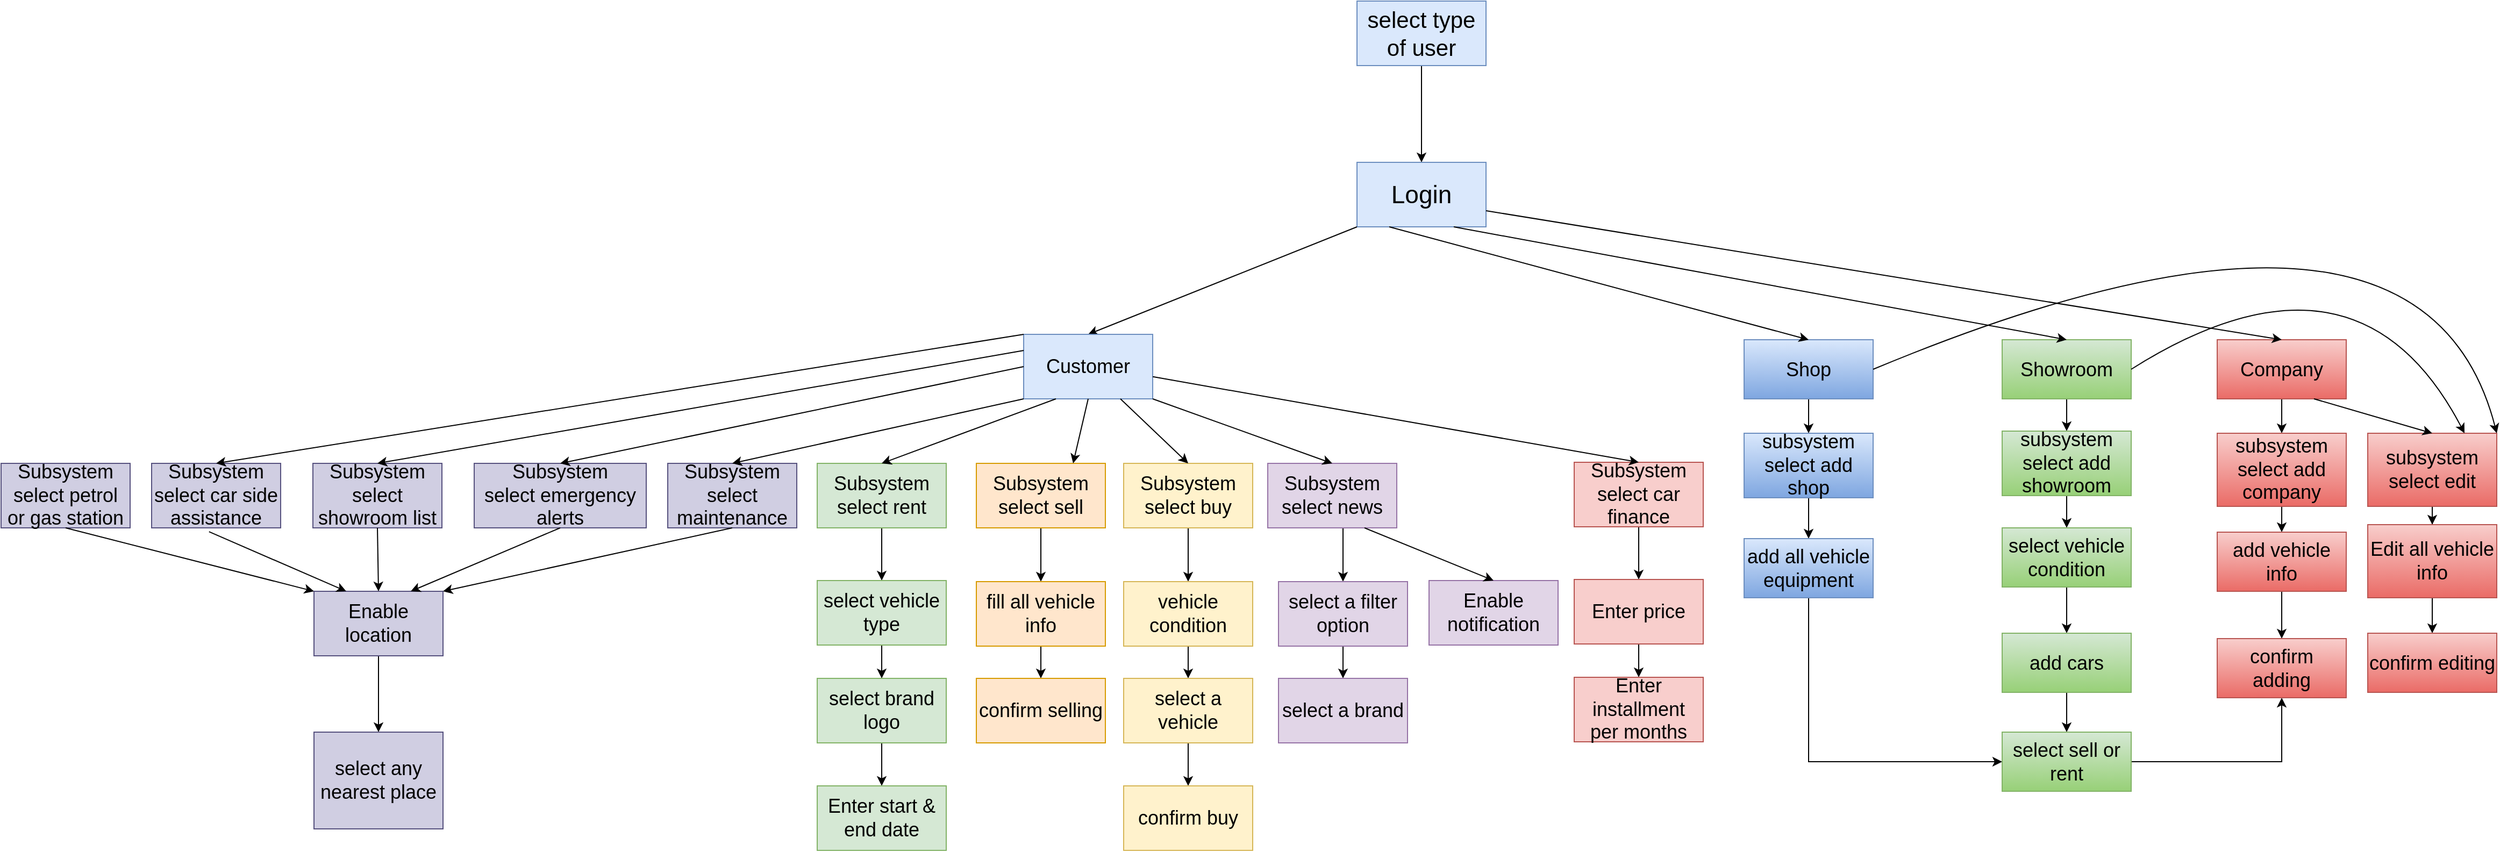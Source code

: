 <mxfile version="21.2.3" type="device">
  <diagram name="Page-1" id="toVDyONYBb_MuGp7T_vL">
    <mxGraphModel dx="3420" dy="1923" grid="1" gridSize="10" guides="1" tooltips="1" connect="1" arrows="1" fold="1" page="1" pageScale="1" pageWidth="850" pageHeight="1100" math="0" shadow="0">
      <root>
        <mxCell id="0" />
        <mxCell id="1" parent="0" />
        <mxCell id="31Z0OuM0FsBCKLEpLBbi-3" style="edgeStyle=orthogonalEdgeStyle;rounded=0;orthogonalLoop=1;jettySize=auto;html=1;exitX=0.5;exitY=1;exitDx=0;exitDy=0;entryX=0.5;entryY=0;entryDx=0;entryDy=0;" edge="1" parent="1" source="31Z0OuM0FsBCKLEpLBbi-1" target="31Z0OuM0FsBCKLEpLBbi-2">
          <mxGeometry relative="1" as="geometry" />
        </mxCell>
        <mxCell id="31Z0OuM0FsBCKLEpLBbi-1" value="&lt;font style=&quot;font-size: 21px;&quot;&gt;select type of user&lt;/font&gt;" style="rounded=0;whiteSpace=wrap;html=1;fillColor=#dae8fc;strokeColor=#6c8ebf;" vertex="1" parent="1">
          <mxGeometry x="360" y="-50" width="120" height="60" as="geometry" />
        </mxCell>
        <mxCell id="31Z0OuM0FsBCKLEpLBbi-2" value="&lt;font style=&quot;font-size: 23px;&quot;&gt;Login&lt;/font&gt;" style="rounded=0;whiteSpace=wrap;html=1;fillColor=#dae8fc;strokeColor=#6c8ebf;" vertex="1" parent="1">
          <mxGeometry x="360" y="100" width="120" height="60" as="geometry" />
        </mxCell>
        <mxCell id="31Z0OuM0FsBCKLEpLBbi-6" value="" style="endArrow=classic;html=1;rounded=0;exitX=0;exitY=1;exitDx=0;exitDy=0;entryX=0.5;entryY=0;entryDx=0;entryDy=0;" edge="1" parent="1" source="31Z0OuM0FsBCKLEpLBbi-2" target="31Z0OuM0FsBCKLEpLBbi-7">
          <mxGeometry width="50" height="50" relative="1" as="geometry">
            <mxPoint x="400" y="320" as="sourcePoint" />
            <mxPoint x="120" y="240" as="targetPoint" />
          </mxGeometry>
        </mxCell>
        <mxCell id="31Z0OuM0FsBCKLEpLBbi-7" value="&lt;font style=&quot;font-size: 18px;&quot;&gt;Customer&lt;/font&gt;" style="rounded=0;whiteSpace=wrap;html=1;fillColor=#dae8fc;strokeColor=#6c8ebf;" vertex="1" parent="1">
          <mxGeometry x="50" y="260" width="120" height="60" as="geometry" />
        </mxCell>
        <mxCell id="31Z0OuM0FsBCKLEpLBbi-13" value="" style="edgeStyle=orthogonalEdgeStyle;rounded=0;orthogonalLoop=1;jettySize=auto;html=1;" edge="1" parent="1" source="31Z0OuM0FsBCKLEpLBbi-8" target="31Z0OuM0FsBCKLEpLBbi-9">
          <mxGeometry relative="1" as="geometry" />
        </mxCell>
        <mxCell id="31Z0OuM0FsBCKLEpLBbi-8" value="&lt;font style=&quot;font-size: 18px;&quot;&gt;Subsystem&lt;br&gt;select buy&lt;br&gt;&lt;/font&gt;" style="rounded=0;whiteSpace=wrap;html=1;fillColor=#fff2cc;strokeColor=#d6b656;" vertex="1" parent="1">
          <mxGeometry x="143" y="380" width="120" height="60" as="geometry" />
        </mxCell>
        <mxCell id="31Z0OuM0FsBCKLEpLBbi-14" value="" style="edgeStyle=orthogonalEdgeStyle;rounded=0;orthogonalLoop=1;jettySize=auto;html=1;" edge="1" parent="1" source="31Z0OuM0FsBCKLEpLBbi-9" target="31Z0OuM0FsBCKLEpLBbi-10">
          <mxGeometry relative="1" as="geometry" />
        </mxCell>
        <mxCell id="31Z0OuM0FsBCKLEpLBbi-9" value="&lt;font style=&quot;font-size: 18px;&quot;&gt;vehicle condition&lt;/font&gt;" style="rounded=0;whiteSpace=wrap;html=1;fillColor=#fff2cc;strokeColor=#d6b656;" vertex="1" parent="1">
          <mxGeometry x="143" y="490" width="120" height="60" as="geometry" />
        </mxCell>
        <mxCell id="31Z0OuM0FsBCKLEpLBbi-15" value="" style="edgeStyle=orthogonalEdgeStyle;rounded=0;orthogonalLoop=1;jettySize=auto;html=1;" edge="1" parent="1" source="31Z0OuM0FsBCKLEpLBbi-10" target="31Z0OuM0FsBCKLEpLBbi-11">
          <mxGeometry relative="1" as="geometry" />
        </mxCell>
        <mxCell id="31Z0OuM0FsBCKLEpLBbi-10" value="&lt;font style=&quot;font-size: 18px;&quot;&gt;select a vehicle&lt;/font&gt;" style="rounded=0;whiteSpace=wrap;html=1;fillColor=#fff2cc;strokeColor=#d6b656;" vertex="1" parent="1">
          <mxGeometry x="143" y="580" width="120" height="60" as="geometry" />
        </mxCell>
        <mxCell id="31Z0OuM0FsBCKLEpLBbi-11" value="&lt;font style=&quot;font-size: 18px;&quot;&gt;confirm buy&lt;/font&gt;" style="rounded=0;whiteSpace=wrap;html=1;fillColor=#fff2cc;strokeColor=#d6b656;" vertex="1" parent="1">
          <mxGeometry x="143" y="680" width="120" height="60" as="geometry" />
        </mxCell>
        <mxCell id="31Z0OuM0FsBCKLEpLBbi-20" value="" style="edgeStyle=orthogonalEdgeStyle;rounded=0;orthogonalLoop=1;jettySize=auto;html=1;" edge="1" parent="1" source="31Z0OuM0FsBCKLEpLBbi-16" target="31Z0OuM0FsBCKLEpLBbi-18">
          <mxGeometry relative="1" as="geometry" />
        </mxCell>
        <mxCell id="31Z0OuM0FsBCKLEpLBbi-16" value="&lt;font style=&quot;font-size: 18px;&quot;&gt;Subsystem&lt;br&gt;select sell&lt;br&gt;&lt;/font&gt;" style="rounded=0;whiteSpace=wrap;html=1;fillColor=#ffe6cc;strokeColor=#d79b00;" vertex="1" parent="1">
          <mxGeometry x="6" y="380" width="120" height="60" as="geometry" />
        </mxCell>
        <mxCell id="31Z0OuM0FsBCKLEpLBbi-17" value="" style="endArrow=classic;html=1;rounded=0;entryX=0.75;entryY=0;entryDx=0;entryDy=0;exitX=0.5;exitY=1;exitDx=0;exitDy=0;" edge="1" parent="1" source="31Z0OuM0FsBCKLEpLBbi-7" target="31Z0OuM0FsBCKLEpLBbi-16">
          <mxGeometry width="50" height="50" relative="1" as="geometry">
            <mxPoint x="80" y="320" as="sourcePoint" />
            <mxPoint x="450" y="370" as="targetPoint" />
          </mxGeometry>
        </mxCell>
        <mxCell id="31Z0OuM0FsBCKLEpLBbi-21" value="" style="edgeStyle=orthogonalEdgeStyle;rounded=0;orthogonalLoop=1;jettySize=auto;html=1;" edge="1" parent="1" source="31Z0OuM0FsBCKLEpLBbi-18" target="31Z0OuM0FsBCKLEpLBbi-19">
          <mxGeometry relative="1" as="geometry" />
        </mxCell>
        <mxCell id="31Z0OuM0FsBCKLEpLBbi-18" value="&lt;font style=&quot;font-size: 18px;&quot;&gt;fill all vehicle info&lt;/font&gt;" style="rounded=0;whiteSpace=wrap;html=1;fillColor=#ffe6cc;strokeColor=#d79b00;" vertex="1" parent="1">
          <mxGeometry x="6" y="490" width="120" height="60" as="geometry" />
        </mxCell>
        <mxCell id="31Z0OuM0FsBCKLEpLBbi-19" value="&lt;font style=&quot;font-size: 18px;&quot;&gt;confirm selling&lt;/font&gt;" style="rounded=0;whiteSpace=wrap;html=1;fillColor=#ffe6cc;strokeColor=#d79b00;" vertex="1" parent="1">
          <mxGeometry x="6" y="580" width="120" height="60" as="geometry" />
        </mxCell>
        <mxCell id="31Z0OuM0FsBCKLEpLBbi-27" value="" style="edgeStyle=orthogonalEdgeStyle;rounded=0;orthogonalLoop=1;jettySize=auto;html=1;" edge="1" parent="1" source="31Z0OuM0FsBCKLEpLBbi-22" target="31Z0OuM0FsBCKLEpLBbi-24">
          <mxGeometry relative="1" as="geometry" />
        </mxCell>
        <mxCell id="31Z0OuM0FsBCKLEpLBbi-22" value="&lt;font style=&quot;font-size: 18px;&quot;&gt;Subsystem&lt;br&gt;select rent&lt;br&gt;&lt;/font&gt;" style="rounded=0;whiteSpace=wrap;html=1;fillColor=#d5e8d4;strokeColor=#82b366;" vertex="1" parent="1">
          <mxGeometry x="-142" y="380" width="120" height="60" as="geometry" />
        </mxCell>
        <mxCell id="31Z0OuM0FsBCKLEpLBbi-23" value="" style="endArrow=classic;html=1;rounded=0;exitX=0.25;exitY=1;exitDx=0;exitDy=0;entryX=0.5;entryY=0;entryDx=0;entryDy=0;" edge="1" parent="1" source="31Z0OuM0FsBCKLEpLBbi-7" target="31Z0OuM0FsBCKLEpLBbi-22">
          <mxGeometry width="50" height="50" relative="1" as="geometry">
            <mxPoint x="50" y="420" as="sourcePoint" />
            <mxPoint x="100" y="370" as="targetPoint" />
          </mxGeometry>
        </mxCell>
        <mxCell id="31Z0OuM0FsBCKLEpLBbi-28" value="" style="edgeStyle=orthogonalEdgeStyle;rounded=0;orthogonalLoop=1;jettySize=auto;html=1;" edge="1" parent="1" source="31Z0OuM0FsBCKLEpLBbi-24" target="31Z0OuM0FsBCKLEpLBbi-25">
          <mxGeometry relative="1" as="geometry" />
        </mxCell>
        <mxCell id="31Z0OuM0FsBCKLEpLBbi-24" value="&lt;font style=&quot;font-size: 18px;&quot;&gt;select vehicle type&lt;/font&gt;" style="rounded=0;whiteSpace=wrap;html=1;fillColor=#d5e8d4;strokeColor=#82b366;" vertex="1" parent="1">
          <mxGeometry x="-142" y="489" width="120" height="60" as="geometry" />
        </mxCell>
        <mxCell id="31Z0OuM0FsBCKLEpLBbi-29" value="" style="edgeStyle=orthogonalEdgeStyle;rounded=0;orthogonalLoop=1;jettySize=auto;html=1;" edge="1" parent="1" source="31Z0OuM0FsBCKLEpLBbi-25" target="31Z0OuM0FsBCKLEpLBbi-26">
          <mxGeometry relative="1" as="geometry" />
        </mxCell>
        <mxCell id="31Z0OuM0FsBCKLEpLBbi-25" value="&lt;font style=&quot;font-size: 18px;&quot;&gt;select brand logo&lt;/font&gt;" style="rounded=0;whiteSpace=wrap;html=1;fillColor=#d5e8d4;strokeColor=#82b366;" vertex="1" parent="1">
          <mxGeometry x="-142" y="580" width="120" height="60" as="geometry" />
        </mxCell>
        <mxCell id="31Z0OuM0FsBCKLEpLBbi-26" value="&lt;font style=&quot;font-size: 18px;&quot;&gt;Enter start &amp;amp; end date&lt;/font&gt;" style="rounded=0;whiteSpace=wrap;html=1;fillColor=#d5e8d4;strokeColor=#82b366;" vertex="1" parent="1">
          <mxGeometry x="-142" y="680" width="120" height="60" as="geometry" />
        </mxCell>
        <mxCell id="31Z0OuM0FsBCKLEpLBbi-30" value="&lt;font style=&quot;font-size: 18px;&quot;&gt;Subsystem&lt;br&gt;select maintenance&lt;br&gt;&lt;/font&gt;" style="rounded=0;whiteSpace=wrap;html=1;fillColor=#d0cee2;strokeColor=#56517e;" vertex="1" parent="1">
          <mxGeometry x="-281" y="380" width="120" height="60" as="geometry" />
        </mxCell>
        <mxCell id="31Z0OuM0FsBCKLEpLBbi-31" value="" style="endArrow=classic;html=1;rounded=0;exitX=0;exitY=1;exitDx=0;exitDy=0;entryX=0.5;entryY=0;entryDx=0;entryDy=0;" edge="1" parent="1" source="31Z0OuM0FsBCKLEpLBbi-7" target="31Z0OuM0FsBCKLEpLBbi-30">
          <mxGeometry width="50" height="50" relative="1" as="geometry">
            <mxPoint x="50" y="490" as="sourcePoint" />
            <mxPoint x="100" y="440" as="targetPoint" />
          </mxGeometry>
        </mxCell>
        <mxCell id="31Z0OuM0FsBCKLEpLBbi-63" value="" style="edgeStyle=orthogonalEdgeStyle;rounded=0;orthogonalLoop=1;jettySize=auto;html=1;" edge="1" parent="1" source="31Z0OuM0FsBCKLEpLBbi-32" target="31Z0OuM0FsBCKLEpLBbi-33">
          <mxGeometry relative="1" as="geometry" />
        </mxCell>
        <mxCell id="31Z0OuM0FsBCKLEpLBbi-32" value="&lt;font style=&quot;font-size: 18px;&quot;&gt;Enable location&lt;/font&gt;" style="rounded=0;whiteSpace=wrap;html=1;fillColor=#d0cee2;strokeColor=#56517e;" vertex="1" parent="1">
          <mxGeometry x="-610" y="499" width="120" height="60" as="geometry" />
        </mxCell>
        <mxCell id="31Z0OuM0FsBCKLEpLBbi-33" value="&lt;font style=&quot;font-size: 18px;&quot;&gt;select any nearest place&lt;/font&gt;" style="rounded=0;whiteSpace=wrap;html=1;fillColor=#d0cee2;strokeColor=#56517e;" vertex="1" parent="1">
          <mxGeometry x="-610" y="630" width="120" height="90" as="geometry" />
        </mxCell>
        <mxCell id="31Z0OuM0FsBCKLEpLBbi-39" value="" style="edgeStyle=orthogonalEdgeStyle;rounded=0;orthogonalLoop=1;jettySize=auto;html=1;" edge="1" parent="1" source="31Z0OuM0FsBCKLEpLBbi-36" target="31Z0OuM0FsBCKLEpLBbi-37">
          <mxGeometry relative="1" as="geometry" />
        </mxCell>
        <mxCell id="31Z0OuM0FsBCKLEpLBbi-36" value="&lt;font style=&quot;font-size: 18px;&quot;&gt;Subsystem&lt;br&gt;select car finance&lt;br&gt;&lt;/font&gt;" style="rounded=0;whiteSpace=wrap;html=1;fillColor=#f8cecc;strokeColor=#b85450;" vertex="1" parent="1">
          <mxGeometry x="562" y="379" width="120" height="60" as="geometry" />
        </mxCell>
        <mxCell id="31Z0OuM0FsBCKLEpLBbi-40" value="" style="edgeStyle=orthogonalEdgeStyle;rounded=0;orthogonalLoop=1;jettySize=auto;html=1;" edge="1" parent="1" source="31Z0OuM0FsBCKLEpLBbi-37" target="31Z0OuM0FsBCKLEpLBbi-38">
          <mxGeometry relative="1" as="geometry" />
        </mxCell>
        <mxCell id="31Z0OuM0FsBCKLEpLBbi-37" value="&lt;font style=&quot;font-size: 18px;&quot;&gt;Enter price&lt;/font&gt;" style="rounded=0;whiteSpace=wrap;html=1;fillColor=#f8cecc;strokeColor=#b85450;" vertex="1" parent="1">
          <mxGeometry x="562" y="488" width="120" height="60" as="geometry" />
        </mxCell>
        <mxCell id="31Z0OuM0FsBCKLEpLBbi-38" value="&lt;font style=&quot;font-size: 18px;&quot;&gt;Enter installment&lt;br&gt;per months&lt;br&gt;&lt;/font&gt;" style="rounded=0;whiteSpace=wrap;html=1;fillColor=#f8cecc;strokeColor=#b85450;" vertex="1" parent="1">
          <mxGeometry x="562" y="579" width="120" height="60" as="geometry" />
        </mxCell>
        <mxCell id="31Z0OuM0FsBCKLEpLBbi-44" value="" style="edgeStyle=orthogonalEdgeStyle;rounded=0;orthogonalLoop=1;jettySize=auto;html=1;" edge="1" parent="1" source="31Z0OuM0FsBCKLEpLBbi-41" target="31Z0OuM0FsBCKLEpLBbi-42">
          <mxGeometry relative="1" as="geometry">
            <Array as="points">
              <mxPoint x="347" y="460" />
              <mxPoint x="347" y="460" />
            </Array>
          </mxGeometry>
        </mxCell>
        <mxCell id="31Z0OuM0FsBCKLEpLBbi-41" value="&lt;font style=&quot;font-size: 18px;&quot;&gt;Subsystem&lt;br&gt;select news&lt;br&gt;&lt;/font&gt;" style="rounded=0;whiteSpace=wrap;html=1;fillColor=#e1d5e7;strokeColor=#9673a6;" vertex="1" parent="1">
          <mxGeometry x="277" y="380" width="120" height="60" as="geometry" />
        </mxCell>
        <mxCell id="31Z0OuM0FsBCKLEpLBbi-47" value="" style="edgeStyle=orthogonalEdgeStyle;rounded=0;orthogonalLoop=1;jettySize=auto;html=1;" edge="1" parent="1" source="31Z0OuM0FsBCKLEpLBbi-42" target="31Z0OuM0FsBCKLEpLBbi-46">
          <mxGeometry relative="1" as="geometry" />
        </mxCell>
        <mxCell id="31Z0OuM0FsBCKLEpLBbi-42" value="&lt;font style=&quot;font-size: 18px;&quot;&gt;select a filter &lt;br&gt;option&lt;/font&gt;" style="rounded=0;whiteSpace=wrap;html=1;fillColor=#e1d5e7;strokeColor=#9673a6;" vertex="1" parent="1">
          <mxGeometry x="287" y="490" width="120" height="60" as="geometry" />
        </mxCell>
        <mxCell id="31Z0OuM0FsBCKLEpLBbi-43" value="&lt;font style=&quot;font-size: 18px;&quot;&gt;Enable notification&lt;/font&gt;" style="rounded=0;whiteSpace=wrap;html=1;fillColor=#e1d5e7;strokeColor=#9673a6;" vertex="1" parent="1">
          <mxGeometry x="427" y="489" width="120" height="60" as="geometry" />
        </mxCell>
        <mxCell id="31Z0OuM0FsBCKLEpLBbi-45" value="" style="endArrow=classic;html=1;rounded=0;entryX=0.5;entryY=0;entryDx=0;entryDy=0;exitX=0.75;exitY=1;exitDx=0;exitDy=0;" edge="1" parent="1" source="31Z0OuM0FsBCKLEpLBbi-41" target="31Z0OuM0FsBCKLEpLBbi-43">
          <mxGeometry width="50" height="50" relative="1" as="geometry">
            <mxPoint x="97" y="490" as="sourcePoint" />
            <mxPoint x="147" y="440" as="targetPoint" />
          </mxGeometry>
        </mxCell>
        <mxCell id="31Z0OuM0FsBCKLEpLBbi-46" value="&lt;font style=&quot;font-size: 18px;&quot;&gt;select a brand&lt;br&gt;&lt;/font&gt;" style="rounded=0;whiteSpace=wrap;html=1;fillColor=#e1d5e7;strokeColor=#9673a6;" vertex="1" parent="1">
          <mxGeometry x="287" y="580" width="120" height="60" as="geometry" />
        </mxCell>
        <mxCell id="31Z0OuM0FsBCKLEpLBbi-48" value="&lt;font style=&quot;font-size: 18px;&quot;&gt;Subsystem&lt;br&gt;select emergency alerts&lt;br&gt;&lt;/font&gt;" style="rounded=0;whiteSpace=wrap;html=1;fillColor=#d0cee2;strokeColor=#56517e;" vertex="1" parent="1">
          <mxGeometry x="-461" y="380" width="160" height="60" as="geometry" />
        </mxCell>
        <mxCell id="31Z0OuM0FsBCKLEpLBbi-49" value="" style="endArrow=classic;html=1;rounded=0;exitX=1;exitY=1;exitDx=0;exitDy=0;entryX=0.5;entryY=0;entryDx=0;entryDy=0;" edge="1" parent="1" source="31Z0OuM0FsBCKLEpLBbi-7" target="31Z0OuM0FsBCKLEpLBbi-41">
          <mxGeometry width="50" height="50" relative="1" as="geometry">
            <mxPoint x="-30" y="550" as="sourcePoint" />
            <mxPoint x="20" y="500" as="targetPoint" />
          </mxGeometry>
        </mxCell>
        <mxCell id="31Z0OuM0FsBCKLEpLBbi-50" value="" style="endArrow=classic;html=1;rounded=0;exitX=0;exitY=0.5;exitDx=0;exitDy=0;entryX=0.5;entryY=0;entryDx=0;entryDy=0;" edge="1" parent="1" source="31Z0OuM0FsBCKLEpLBbi-7" target="31Z0OuM0FsBCKLEpLBbi-48">
          <mxGeometry width="50" height="50" relative="1" as="geometry">
            <mxPoint x="-320" y="550" as="sourcePoint" />
            <mxPoint x="-270" y="500" as="targetPoint" />
          </mxGeometry>
        </mxCell>
        <mxCell id="31Z0OuM0FsBCKLEpLBbi-51" value="&lt;font style=&quot;font-size: 18px;&quot;&gt;Subsystem&lt;br&gt;select showroom list&lt;br&gt;&lt;/font&gt;" style="rounded=0;whiteSpace=wrap;html=1;fillColor=#d0cee2;strokeColor=#56517e;" vertex="1" parent="1">
          <mxGeometry x="-611" y="380" width="120" height="60" as="geometry" />
        </mxCell>
        <mxCell id="31Z0OuM0FsBCKLEpLBbi-52" value="&lt;font style=&quot;font-size: 18px;&quot;&gt;Subsystem&lt;br&gt;select car side assistance&lt;br&gt;&lt;/font&gt;" style="rounded=0;whiteSpace=wrap;html=1;fillColor=#d0cee2;strokeColor=#56517e;" vertex="1" parent="1">
          <mxGeometry x="-761" y="380" width="120" height="60" as="geometry" />
        </mxCell>
        <mxCell id="31Z0OuM0FsBCKLEpLBbi-53" value="&lt;font style=&quot;font-size: 18px;&quot;&gt;Subsystem&lt;br&gt;select petrol or gas station&lt;br&gt;&lt;/font&gt;" style="rounded=0;whiteSpace=wrap;html=1;fillColor=#d0cee2;strokeColor=#56517e;" vertex="1" parent="1">
          <mxGeometry x="-901" y="380" width="120" height="60" as="geometry" />
        </mxCell>
        <mxCell id="31Z0OuM0FsBCKLEpLBbi-54" value="" style="endArrow=classic;html=1;rounded=0;exitX=0;exitY=0.25;exitDx=0;exitDy=0;entryX=0.5;entryY=0;entryDx=0;entryDy=0;" edge="1" parent="1" source="31Z0OuM0FsBCKLEpLBbi-7" target="31Z0OuM0FsBCKLEpLBbi-51">
          <mxGeometry width="50" height="50" relative="1" as="geometry">
            <mxPoint x="-440" y="450" as="sourcePoint" />
            <mxPoint x="-390" y="400" as="targetPoint" />
          </mxGeometry>
        </mxCell>
        <mxCell id="31Z0OuM0FsBCKLEpLBbi-55" value="" style="endArrow=classic;html=1;rounded=0;exitX=0;exitY=0;exitDx=0;exitDy=0;entryX=0.5;entryY=0;entryDx=0;entryDy=0;" edge="1" parent="1" source="31Z0OuM0FsBCKLEpLBbi-7" target="31Z0OuM0FsBCKLEpLBbi-52">
          <mxGeometry width="50" height="50" relative="1" as="geometry">
            <mxPoint x="60" y="285" as="sourcePoint" />
            <mxPoint x="-640" y="390" as="targetPoint" />
          </mxGeometry>
        </mxCell>
        <mxCell id="31Z0OuM0FsBCKLEpLBbi-56" value="" style="endArrow=classic;html=1;rounded=0;exitX=1.001;exitY=0.657;exitDx=0;exitDy=0;entryX=0.5;entryY=0;entryDx=0;entryDy=0;exitPerimeter=0;" edge="1" parent="1" source="31Z0OuM0FsBCKLEpLBbi-7" target="31Z0OuM0FsBCKLEpLBbi-36">
          <mxGeometry width="50" height="50" relative="1" as="geometry">
            <mxPoint x="440" y="440" as="sourcePoint" />
            <mxPoint x="490" y="390" as="targetPoint" />
          </mxGeometry>
        </mxCell>
        <mxCell id="31Z0OuM0FsBCKLEpLBbi-57" value="" style="endArrow=classic;html=1;rounded=0;entryX=0.5;entryY=0;entryDx=0;entryDy=0;exitX=0.75;exitY=1;exitDx=0;exitDy=0;" edge="1" parent="1" source="31Z0OuM0FsBCKLEpLBbi-7" target="31Z0OuM0FsBCKLEpLBbi-8">
          <mxGeometry width="50" height="50" relative="1" as="geometry">
            <mxPoint x="-30" y="440" as="sourcePoint" />
            <mxPoint x="20" y="390" as="targetPoint" />
          </mxGeometry>
        </mxCell>
        <mxCell id="31Z0OuM0FsBCKLEpLBbi-58" value="" style="endArrow=classic;html=1;rounded=0;entryX=0;entryY=0;entryDx=0;entryDy=0;exitX=0.5;exitY=1;exitDx=0;exitDy=0;" edge="1" parent="1" source="31Z0OuM0FsBCKLEpLBbi-53" target="31Z0OuM0FsBCKLEpLBbi-32">
          <mxGeometry width="50" height="50" relative="1" as="geometry">
            <mxPoint x="-540" y="640" as="sourcePoint" />
            <mxPoint x="-490" y="590" as="targetPoint" />
          </mxGeometry>
        </mxCell>
        <mxCell id="31Z0OuM0FsBCKLEpLBbi-59" value="" style="endArrow=classic;html=1;rounded=0;exitX=0.445;exitY=1.06;exitDx=0;exitDy=0;exitPerimeter=0;entryX=0.25;entryY=0;entryDx=0;entryDy=0;" edge="1" parent="1" source="31Z0OuM0FsBCKLEpLBbi-52" target="31Z0OuM0FsBCKLEpLBbi-32">
          <mxGeometry width="50" height="50" relative="1" as="geometry">
            <mxPoint x="-540" y="640" as="sourcePoint" />
            <mxPoint x="-490" y="590" as="targetPoint" />
          </mxGeometry>
        </mxCell>
        <mxCell id="31Z0OuM0FsBCKLEpLBbi-60" value="" style="endArrow=classic;html=1;rounded=0;exitX=0.5;exitY=1;exitDx=0;exitDy=0;entryX=0.5;entryY=0;entryDx=0;entryDy=0;" edge="1" parent="1" source="31Z0OuM0FsBCKLEpLBbi-51" target="31Z0OuM0FsBCKLEpLBbi-32">
          <mxGeometry width="50" height="50" relative="1" as="geometry">
            <mxPoint x="-540" y="640" as="sourcePoint" />
            <mxPoint x="-490" y="590" as="targetPoint" />
          </mxGeometry>
        </mxCell>
        <mxCell id="31Z0OuM0FsBCKLEpLBbi-61" value="" style="endArrow=classic;html=1;rounded=0;exitX=0.5;exitY=1;exitDx=0;exitDy=0;entryX=0.75;entryY=0;entryDx=0;entryDy=0;" edge="1" parent="1" source="31Z0OuM0FsBCKLEpLBbi-48" target="31Z0OuM0FsBCKLEpLBbi-32">
          <mxGeometry width="50" height="50" relative="1" as="geometry">
            <mxPoint x="-540" y="640" as="sourcePoint" />
            <mxPoint x="-490" y="590" as="targetPoint" />
          </mxGeometry>
        </mxCell>
        <mxCell id="31Z0OuM0FsBCKLEpLBbi-62" value="" style="endArrow=classic;html=1;rounded=0;exitX=0.5;exitY=1;exitDx=0;exitDy=0;entryX=1;entryY=0;entryDx=0;entryDy=0;" edge="1" parent="1" source="31Z0OuM0FsBCKLEpLBbi-30" target="31Z0OuM0FsBCKLEpLBbi-32">
          <mxGeometry width="50" height="50" relative="1" as="geometry">
            <mxPoint x="-540" y="640" as="sourcePoint" />
            <mxPoint x="-490" y="590" as="targetPoint" />
          </mxGeometry>
        </mxCell>
        <mxCell id="31Z0OuM0FsBCKLEpLBbi-77" value="" style="edgeStyle=orthogonalEdgeStyle;rounded=0;orthogonalLoop=1;jettySize=auto;html=1;" edge="1" parent="1" source="31Z0OuM0FsBCKLEpLBbi-64" target="31Z0OuM0FsBCKLEpLBbi-75">
          <mxGeometry relative="1" as="geometry" />
        </mxCell>
        <mxCell id="31Z0OuM0FsBCKLEpLBbi-64" value="&lt;font style=&quot;font-size: 18px;&quot;&gt;Shop&lt;/font&gt;" style="rounded=0;whiteSpace=wrap;html=1;fillColor=#dae8fc;strokeColor=#6c8ebf;gradientColor=#7ea6e0;" vertex="1" parent="1">
          <mxGeometry x="720" y="265" width="120" height="55" as="geometry" />
        </mxCell>
        <mxCell id="31Z0OuM0FsBCKLEpLBbi-71" value="" style="edgeStyle=orthogonalEdgeStyle;rounded=0;orthogonalLoop=1;jettySize=auto;html=1;" edge="1" parent="1" source="31Z0OuM0FsBCKLEpLBbi-65" target="31Z0OuM0FsBCKLEpLBbi-67">
          <mxGeometry relative="1" as="geometry" />
        </mxCell>
        <mxCell id="31Z0OuM0FsBCKLEpLBbi-65" value="&lt;font style=&quot;font-size: 18px;&quot;&gt;Showroom&lt;/font&gt;" style="rounded=0;whiteSpace=wrap;html=1;fillColor=#d5e8d4;strokeColor=#82b366;gradientColor=#97d077;" vertex="1" parent="1">
          <mxGeometry x="960" y="265" width="120" height="55" as="geometry" />
        </mxCell>
        <mxCell id="31Z0OuM0FsBCKLEpLBbi-83" value="" style="edgeStyle=orthogonalEdgeStyle;rounded=0;orthogonalLoop=1;jettySize=auto;html=1;" edge="1" parent="1" source="31Z0OuM0FsBCKLEpLBbi-66" target="31Z0OuM0FsBCKLEpLBbi-80">
          <mxGeometry relative="1" as="geometry" />
        </mxCell>
        <mxCell id="31Z0OuM0FsBCKLEpLBbi-66" value="&lt;font style=&quot;font-size: 18px;&quot;&gt;Company&lt;/font&gt;" style="rounded=0;whiteSpace=wrap;html=1;fillColor=#f8cecc;strokeColor=#b85450;gradientColor=#ea6b66;" vertex="1" parent="1">
          <mxGeometry x="1160" y="265" width="120" height="55" as="geometry" />
        </mxCell>
        <mxCell id="31Z0OuM0FsBCKLEpLBbi-72" value="" style="edgeStyle=orthogonalEdgeStyle;rounded=0;orthogonalLoop=1;jettySize=auto;html=1;" edge="1" parent="1" source="31Z0OuM0FsBCKLEpLBbi-67" target="31Z0OuM0FsBCKLEpLBbi-68">
          <mxGeometry relative="1" as="geometry" />
        </mxCell>
        <mxCell id="31Z0OuM0FsBCKLEpLBbi-67" value="&lt;font style=&quot;font-size: 18px;&quot;&gt;subsystem select add showroom&lt;/font&gt;" style="rounded=0;whiteSpace=wrap;html=1;fillColor=#d5e8d4;strokeColor=#82b366;gradientColor=#97d077;" vertex="1" parent="1">
          <mxGeometry x="960" y="350" width="120" height="60" as="geometry" />
        </mxCell>
        <mxCell id="31Z0OuM0FsBCKLEpLBbi-73" value="" style="edgeStyle=orthogonalEdgeStyle;rounded=0;orthogonalLoop=1;jettySize=auto;html=1;" edge="1" parent="1" source="31Z0OuM0FsBCKLEpLBbi-68" target="31Z0OuM0FsBCKLEpLBbi-69">
          <mxGeometry relative="1" as="geometry" />
        </mxCell>
        <mxCell id="31Z0OuM0FsBCKLEpLBbi-68" value="&lt;font style=&quot;font-size: 18px;&quot;&gt;select vehicle condition&lt;/font&gt;" style="rounded=0;whiteSpace=wrap;html=1;fillColor=#d5e8d4;strokeColor=#82b366;gradientColor=#97d077;" vertex="1" parent="1">
          <mxGeometry x="960" y="440" width="120" height="55" as="geometry" />
        </mxCell>
        <mxCell id="31Z0OuM0FsBCKLEpLBbi-74" value="" style="edgeStyle=orthogonalEdgeStyle;rounded=0;orthogonalLoop=1;jettySize=auto;html=1;" edge="1" parent="1" source="31Z0OuM0FsBCKLEpLBbi-69" target="31Z0OuM0FsBCKLEpLBbi-70">
          <mxGeometry relative="1" as="geometry" />
        </mxCell>
        <mxCell id="31Z0OuM0FsBCKLEpLBbi-69" value="&lt;font style=&quot;font-size: 18px;&quot;&gt;add cars&lt;/font&gt;" style="rounded=0;whiteSpace=wrap;html=1;fillColor=#d5e8d4;strokeColor=#82b366;gradientColor=#97d077;" vertex="1" parent="1">
          <mxGeometry x="960" y="538" width="120" height="55" as="geometry" />
        </mxCell>
        <mxCell id="31Z0OuM0FsBCKLEpLBbi-86" style="edgeStyle=orthogonalEdgeStyle;rounded=0;orthogonalLoop=1;jettySize=auto;html=1;entryX=0.5;entryY=1;entryDx=0;entryDy=0;" edge="1" parent="1" source="31Z0OuM0FsBCKLEpLBbi-70" target="31Z0OuM0FsBCKLEpLBbi-82">
          <mxGeometry relative="1" as="geometry" />
        </mxCell>
        <mxCell id="31Z0OuM0FsBCKLEpLBbi-70" value="&lt;font style=&quot;font-size: 18px;&quot;&gt;select sell or rent&lt;/font&gt;" style="rounded=0;whiteSpace=wrap;html=1;fillColor=#d5e8d4;strokeColor=#82b366;gradientColor=#97d077;" vertex="1" parent="1">
          <mxGeometry x="960" y="630" width="120" height="55" as="geometry" />
        </mxCell>
        <mxCell id="31Z0OuM0FsBCKLEpLBbi-78" value="" style="edgeStyle=orthogonalEdgeStyle;rounded=0;orthogonalLoop=1;jettySize=auto;html=1;" edge="1" parent="1" source="31Z0OuM0FsBCKLEpLBbi-75" target="31Z0OuM0FsBCKLEpLBbi-76">
          <mxGeometry relative="1" as="geometry" />
        </mxCell>
        <mxCell id="31Z0OuM0FsBCKLEpLBbi-75" value="&lt;font style=&quot;font-size: 18px;&quot;&gt;subsystem select add shop&lt;/font&gt;" style="rounded=0;whiteSpace=wrap;html=1;fillColor=#dae8fc;strokeColor=#6c8ebf;gradientColor=#7ea6e0;" vertex="1" parent="1">
          <mxGeometry x="720" y="352" width="120" height="60" as="geometry" />
        </mxCell>
        <mxCell id="31Z0OuM0FsBCKLEpLBbi-79" style="edgeStyle=orthogonalEdgeStyle;rounded=0;orthogonalLoop=1;jettySize=auto;html=1;entryX=0;entryY=0.5;entryDx=0;entryDy=0;" edge="1" parent="1" source="31Z0OuM0FsBCKLEpLBbi-76" target="31Z0OuM0FsBCKLEpLBbi-70">
          <mxGeometry relative="1" as="geometry">
            <Array as="points">
              <mxPoint x="780" y="658" />
            </Array>
          </mxGeometry>
        </mxCell>
        <mxCell id="31Z0OuM0FsBCKLEpLBbi-76" value="&lt;font style=&quot;font-size: 18px;&quot;&gt;add all vehicle equipment&lt;/font&gt;" style="rounded=0;whiteSpace=wrap;html=1;fillColor=#dae8fc;strokeColor=#6c8ebf;gradientColor=#7ea6e0;" vertex="1" parent="1">
          <mxGeometry x="720" y="450" width="120" height="55" as="geometry" />
        </mxCell>
        <mxCell id="31Z0OuM0FsBCKLEpLBbi-84" value="" style="edgeStyle=orthogonalEdgeStyle;rounded=0;orthogonalLoop=1;jettySize=auto;html=1;" edge="1" parent="1" source="31Z0OuM0FsBCKLEpLBbi-80" target="31Z0OuM0FsBCKLEpLBbi-81">
          <mxGeometry relative="1" as="geometry" />
        </mxCell>
        <mxCell id="31Z0OuM0FsBCKLEpLBbi-80" value="&lt;font style=&quot;font-size: 18px;&quot;&gt;subsystem select add company&lt;/font&gt;" style="rounded=0;whiteSpace=wrap;html=1;fillColor=#f8cecc;strokeColor=#b85450;gradientColor=#ea6b66;" vertex="1" parent="1">
          <mxGeometry x="1160" y="352" width="120" height="68" as="geometry" />
        </mxCell>
        <mxCell id="31Z0OuM0FsBCKLEpLBbi-85" value="" style="edgeStyle=orthogonalEdgeStyle;rounded=0;orthogonalLoop=1;jettySize=auto;html=1;" edge="1" parent="1" source="31Z0OuM0FsBCKLEpLBbi-81" target="31Z0OuM0FsBCKLEpLBbi-82">
          <mxGeometry relative="1" as="geometry" />
        </mxCell>
        <mxCell id="31Z0OuM0FsBCKLEpLBbi-81" value="&lt;font style=&quot;font-size: 18px;&quot;&gt;add vehicle info&lt;/font&gt;" style="rounded=0;whiteSpace=wrap;html=1;fillColor=#f8cecc;strokeColor=#b85450;gradientColor=#ea6b66;" vertex="1" parent="1">
          <mxGeometry x="1160" y="444" width="120" height="55" as="geometry" />
        </mxCell>
        <mxCell id="31Z0OuM0FsBCKLEpLBbi-82" value="&lt;span style=&quot;font-size: 18px;&quot;&gt;confirm adding&lt;/span&gt;" style="rounded=0;whiteSpace=wrap;html=1;fillColor=#f8cecc;strokeColor=#b85450;gradientColor=#ea6b66;" vertex="1" parent="1">
          <mxGeometry x="1160" y="543" width="120" height="55" as="geometry" />
        </mxCell>
        <mxCell id="31Z0OuM0FsBCKLEpLBbi-89" value="" style="edgeStyle=orthogonalEdgeStyle;rounded=0;orthogonalLoop=1;jettySize=auto;html=1;" edge="1" parent="1" source="31Z0OuM0FsBCKLEpLBbi-87" target="31Z0OuM0FsBCKLEpLBbi-88">
          <mxGeometry relative="1" as="geometry" />
        </mxCell>
        <mxCell id="31Z0OuM0FsBCKLEpLBbi-87" value="&lt;font style=&quot;font-size: 18px;&quot;&gt;subsystem select edit&lt;/font&gt;" style="rounded=0;whiteSpace=wrap;html=1;fillColor=#f8cecc;strokeColor=#b85450;gradientColor=#ea6b66;" vertex="1" parent="1">
          <mxGeometry x="1300" y="352" width="120" height="68" as="geometry" />
        </mxCell>
        <mxCell id="31Z0OuM0FsBCKLEpLBbi-92" value="" style="edgeStyle=orthogonalEdgeStyle;rounded=0;orthogonalLoop=1;jettySize=auto;html=1;" edge="1" parent="1" source="31Z0OuM0FsBCKLEpLBbi-88" target="31Z0OuM0FsBCKLEpLBbi-91">
          <mxGeometry relative="1" as="geometry" />
        </mxCell>
        <mxCell id="31Z0OuM0FsBCKLEpLBbi-88" value="&lt;span style=&quot;font-size: 18px;&quot;&gt;Edit all vehicle info&lt;/span&gt;" style="rounded=0;whiteSpace=wrap;html=1;fillColor=#f8cecc;strokeColor=#b85450;gradientColor=#ea6b66;" vertex="1" parent="1">
          <mxGeometry x="1300" y="437" width="120" height="68" as="geometry" />
        </mxCell>
        <mxCell id="31Z0OuM0FsBCKLEpLBbi-90" value="" style="endArrow=classic;html=1;rounded=0;entryX=0.5;entryY=0;entryDx=0;entryDy=0;exitX=0.75;exitY=1;exitDx=0;exitDy=0;" edge="1" parent="1" source="31Z0OuM0FsBCKLEpLBbi-66" target="31Z0OuM0FsBCKLEpLBbi-87">
          <mxGeometry width="50" height="50" relative="1" as="geometry">
            <mxPoint x="1040" y="490" as="sourcePoint" />
            <mxPoint x="1090" y="440" as="targetPoint" />
          </mxGeometry>
        </mxCell>
        <mxCell id="31Z0OuM0FsBCKLEpLBbi-91" value="&lt;span style=&quot;font-size: 18px;&quot;&gt;confirm editing&lt;/span&gt;" style="rounded=0;whiteSpace=wrap;html=1;fillColor=#f8cecc;strokeColor=#b85450;gradientColor=#ea6b66;" vertex="1" parent="1">
          <mxGeometry x="1300" y="538" width="120" height="55" as="geometry" />
        </mxCell>
        <mxCell id="31Z0OuM0FsBCKLEpLBbi-93" value="" style="endArrow=classic;html=1;rounded=0;exitX=0.25;exitY=1;exitDx=0;exitDy=0;entryX=0.5;entryY=0;entryDx=0;entryDy=0;" edge="1" parent="1" source="31Z0OuM0FsBCKLEpLBbi-2" target="31Z0OuM0FsBCKLEpLBbi-64">
          <mxGeometry width="50" height="50" relative="1" as="geometry">
            <mxPoint x="610" y="410" as="sourcePoint" />
            <mxPoint x="660" y="360" as="targetPoint" />
          </mxGeometry>
        </mxCell>
        <mxCell id="31Z0OuM0FsBCKLEpLBbi-94" value="" style="endArrow=classic;html=1;rounded=0;exitX=0.75;exitY=1;exitDx=0;exitDy=0;entryX=0.5;entryY=0;entryDx=0;entryDy=0;" edge="1" parent="1" source="31Z0OuM0FsBCKLEpLBbi-2" target="31Z0OuM0FsBCKLEpLBbi-65">
          <mxGeometry width="50" height="50" relative="1" as="geometry">
            <mxPoint x="610" y="410" as="sourcePoint" />
            <mxPoint x="660" y="360" as="targetPoint" />
          </mxGeometry>
        </mxCell>
        <mxCell id="31Z0OuM0FsBCKLEpLBbi-95" value="" style="endArrow=classic;html=1;rounded=0;exitX=1;exitY=0.75;exitDx=0;exitDy=0;entryX=0.5;entryY=0;entryDx=0;entryDy=0;" edge="1" parent="1" source="31Z0OuM0FsBCKLEpLBbi-2" target="31Z0OuM0FsBCKLEpLBbi-66">
          <mxGeometry width="50" height="50" relative="1" as="geometry">
            <mxPoint x="460" y="170" as="sourcePoint" />
            <mxPoint x="1030" y="275" as="targetPoint" />
          </mxGeometry>
        </mxCell>
        <mxCell id="31Z0OuM0FsBCKLEpLBbi-96" value="" style="endArrow=classic;html=1;exitX=1;exitY=0.5;exitDx=0;exitDy=0;entryX=0.75;entryY=0;entryDx=0;entryDy=0;curved=1;" edge="1" parent="1" source="31Z0OuM0FsBCKLEpLBbi-65" target="31Z0OuM0FsBCKLEpLBbi-87">
          <mxGeometry width="50" height="50" relative="1" as="geometry">
            <mxPoint x="1010" y="400" as="sourcePoint" />
            <mxPoint x="1060" y="350" as="targetPoint" />
            <Array as="points">
              <mxPoint x="1290" y="160" />
            </Array>
          </mxGeometry>
        </mxCell>
        <mxCell id="31Z0OuM0FsBCKLEpLBbi-97" value="" style="endArrow=classic;html=1;exitX=1;exitY=0.5;exitDx=0;exitDy=0;entryX=1;entryY=0;entryDx=0;entryDy=0;curved=1;" edge="1" parent="1" source="31Z0OuM0FsBCKLEpLBbi-64" target="31Z0OuM0FsBCKLEpLBbi-87">
          <mxGeometry width="50" height="50" relative="1" as="geometry">
            <mxPoint x="1090" y="303" as="sourcePoint" />
            <mxPoint x="1400" y="362" as="targetPoint" />
            <Array as="points">
              <mxPoint x="1350" y="80" />
            </Array>
          </mxGeometry>
        </mxCell>
      </root>
    </mxGraphModel>
  </diagram>
</mxfile>
